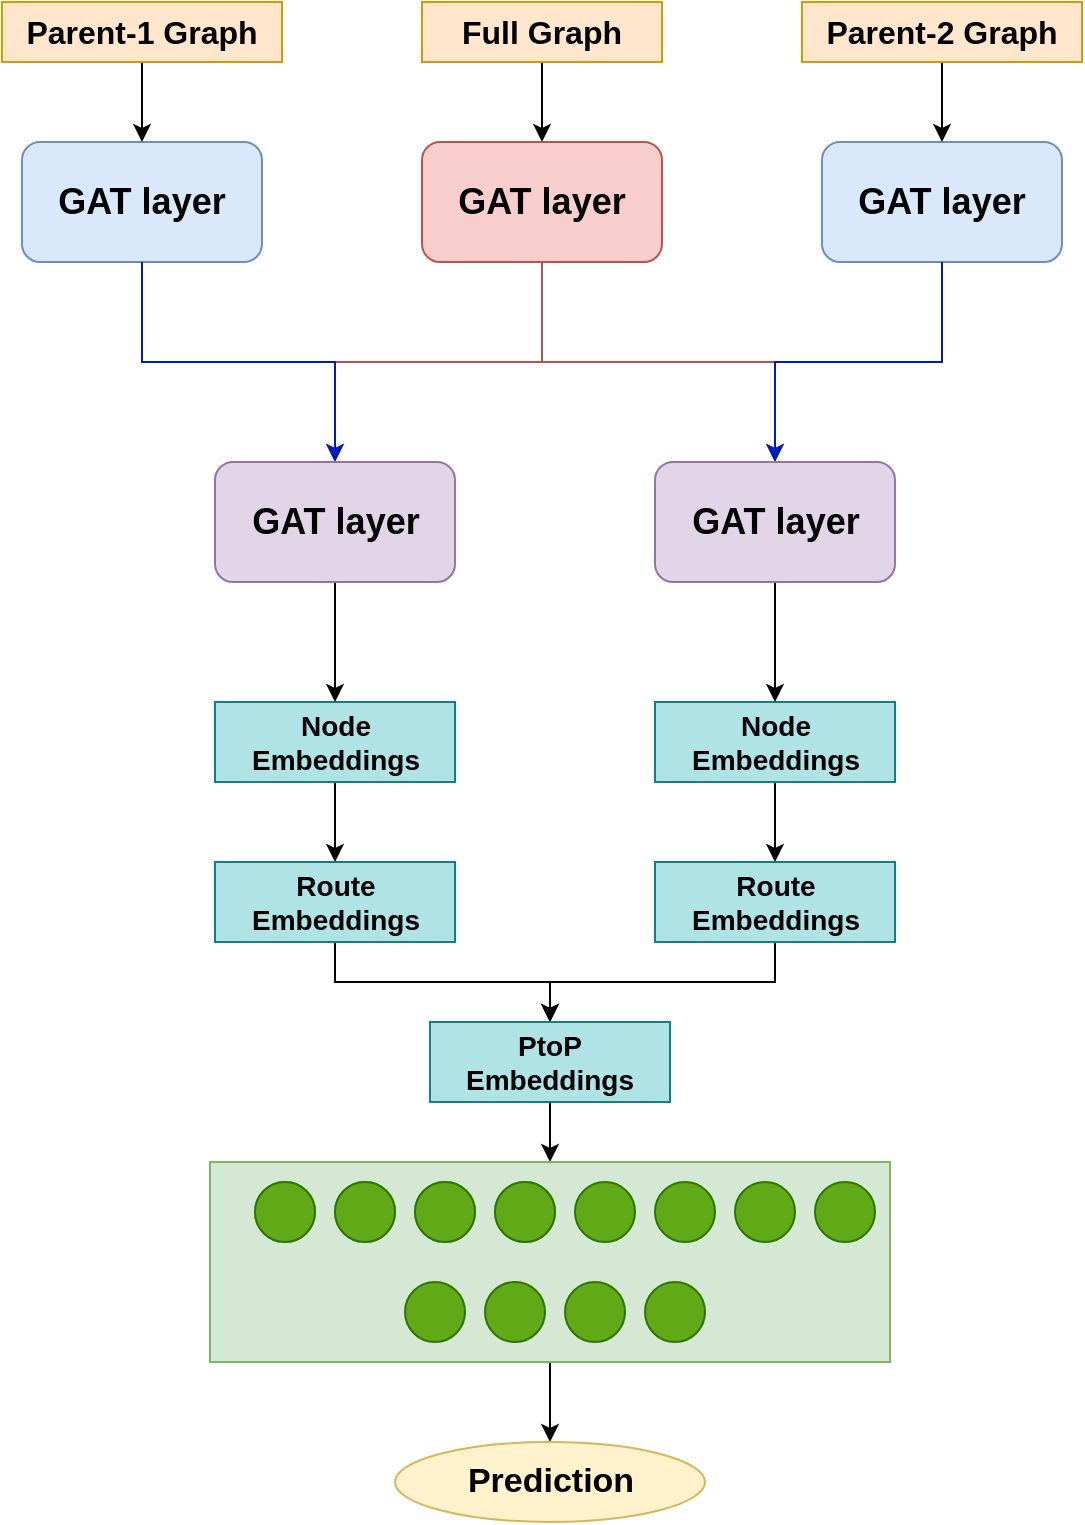 <mxfile version="22.1.2" type="device">
  <diagram name="Page-1" id="2YBvvXClWsGukQMizWep">
    <mxGraphModel dx="1195" dy="622" grid="1" gridSize="10" guides="1" tooltips="1" connect="1" arrows="1" fold="1" page="1" pageScale="1" pageWidth="850" pageHeight="1100" math="0" shadow="0">
      <root>
        <mxCell id="0" />
        <mxCell id="1" parent="0" />
        <mxCell id="hd8bKnqV1HS3eyVvwHsL-1" value="&lt;b&gt;&lt;font style=&quot;font-size: 18px;&quot;&gt;GAT layer&lt;/font&gt;&lt;/b&gt;" style="rounded=1;whiteSpace=wrap;html=1;fillColor=#dae8fc;strokeColor=#6c8ebf;" parent="1" vertex="1">
          <mxGeometry x="160" y="130" width="120" height="60" as="geometry" />
        </mxCell>
        <mxCell id="hd8bKnqV1HS3eyVvwHsL-3" value="&lt;b&gt;&lt;font style=&quot;font-size: 18px;&quot;&gt;GAT layer&lt;/font&gt;&lt;/b&gt;" style="rounded=1;whiteSpace=wrap;html=1;fillColor=#dae8fc;strokeColor=#6c8ebf;" parent="1" vertex="1">
          <mxGeometry x="560" y="130" width="120" height="60" as="geometry" />
        </mxCell>
        <mxCell id="hd8bKnqV1HS3eyVvwHsL-54" style="edgeStyle=orthogonalEdgeStyle;rounded=0;orthogonalLoop=1;jettySize=auto;html=1;" parent="1" source="hd8bKnqV1HS3eyVvwHsL-4" target="hd8bKnqV1HS3eyVvwHsL-1" edge="1">
          <mxGeometry relative="1" as="geometry" />
        </mxCell>
        <mxCell id="hd8bKnqV1HS3eyVvwHsL-4" value="&lt;b&gt;&lt;font style=&quot;font-size: 16px;&quot;&gt;Parent-1 Graph&lt;/font&gt;&lt;/b&gt;" style="rounded=0;whiteSpace=wrap;html=1;fillColor=#ffe6cc;strokeColor=#d79b00;" parent="1" vertex="1">
          <mxGeometry x="150" y="60" width="140" height="30" as="geometry" />
        </mxCell>
        <mxCell id="hd8bKnqV1HS3eyVvwHsL-55" style="edgeStyle=orthogonalEdgeStyle;rounded=0;orthogonalLoop=1;jettySize=auto;html=1;entryX=0.5;entryY=0;entryDx=0;entryDy=0;" parent="1" source="hd8bKnqV1HS3eyVvwHsL-7" target="hd8bKnqV1HS3eyVvwHsL-8" edge="1">
          <mxGeometry relative="1" as="geometry" />
        </mxCell>
        <mxCell id="hd8bKnqV1HS3eyVvwHsL-59" style="edgeStyle=orthogonalEdgeStyle;rounded=0;orthogonalLoop=1;jettySize=auto;html=1;fillColor=#f8cecc;strokeColor=#b85450;entryX=0.5;entryY=0;entryDx=0;entryDy=0;" parent="1" source="hd8bKnqV1HS3eyVvwHsL-8" target="TU-PKMSpi_x8oqM66Lwt-2" edge="1">
          <mxGeometry relative="1" as="geometry" />
        </mxCell>
        <mxCell id="hd8bKnqV1HS3eyVvwHsL-7" value="&lt;span style=&quot;font-size: 16px;&quot;&gt;&lt;b&gt;Full Graph&lt;/b&gt;&lt;/span&gt;" style="rounded=0;whiteSpace=wrap;html=1;fillColor=#ffe6cc;strokeColor=#d79b00;" parent="1" vertex="1">
          <mxGeometry x="360" y="60" width="120" height="30" as="geometry" />
        </mxCell>
        <mxCell id="hd8bKnqV1HS3eyVvwHsL-58" style="edgeStyle=orthogonalEdgeStyle;rounded=0;orthogonalLoop=1;jettySize=auto;html=1;fillColor=#f8cecc;strokeColor=#b85450;entryX=0.5;entryY=0;entryDx=0;entryDy=0;" parent="1" source="hd8bKnqV1HS3eyVvwHsL-8" target="TU-PKMSpi_x8oqM66Lwt-4" edge="1">
          <mxGeometry relative="1" as="geometry" />
        </mxCell>
        <mxCell id="hd8bKnqV1HS3eyVvwHsL-8" value="&lt;b&gt;&lt;font style=&quot;font-size: 18px;&quot;&gt;GAT layer&lt;/font&gt;&lt;/b&gt;" style="rounded=1;whiteSpace=wrap;html=1;fillColor=#f8cecc;strokeColor=#b85450;" parent="1" vertex="1">
          <mxGeometry x="360" y="130" width="120" height="60" as="geometry" />
        </mxCell>
        <mxCell id="hd8bKnqV1HS3eyVvwHsL-61" style="edgeStyle=orthogonalEdgeStyle;rounded=0;orthogonalLoop=1;jettySize=auto;html=1;entryX=0.5;entryY=0;entryDx=0;entryDy=0;" parent="1" source="hd8bKnqV1HS3eyVvwHsL-14" target="hd8bKnqV1HS3eyVvwHsL-18" edge="1">
          <mxGeometry relative="1" as="geometry" />
        </mxCell>
        <mxCell id="hd8bKnqV1HS3eyVvwHsL-14" value="&lt;b&gt;&lt;font style=&quot;font-size: 14px;&quot;&gt;Node Embeddings&lt;/font&gt;&lt;/b&gt;" style="rounded=0;whiteSpace=wrap;html=1;fillColor=#b0e3e6;strokeColor=#0e8088;" parent="1" vertex="1">
          <mxGeometry x="256.5" y="410" width="120" height="40" as="geometry" />
        </mxCell>
        <mxCell id="hd8bKnqV1HS3eyVvwHsL-62" style="edgeStyle=orthogonalEdgeStyle;rounded=0;orthogonalLoop=1;jettySize=auto;html=1;entryX=0.5;entryY=0;entryDx=0;entryDy=0;" parent="1" source="hd8bKnqV1HS3eyVvwHsL-17" target="hd8bKnqV1HS3eyVvwHsL-19" edge="1">
          <mxGeometry relative="1" as="geometry" />
        </mxCell>
        <mxCell id="hd8bKnqV1HS3eyVvwHsL-17" value="&lt;b&gt;&lt;font style=&quot;font-size: 14px;&quot;&gt;Node Embeddings&lt;/font&gt;&lt;/b&gt;" style="rounded=0;whiteSpace=wrap;html=1;fillColor=#b0e3e6;strokeColor=#0e8088;" parent="1" vertex="1">
          <mxGeometry x="476.5" y="410" width="120" height="40" as="geometry" />
        </mxCell>
        <mxCell id="hd8bKnqV1HS3eyVvwHsL-63" style="edgeStyle=orthogonalEdgeStyle;rounded=0;orthogonalLoop=1;jettySize=auto;html=1;entryX=0.5;entryY=0;entryDx=0;entryDy=0;" parent="1" source="hd8bKnqV1HS3eyVvwHsL-18" target="hd8bKnqV1HS3eyVvwHsL-23" edge="1">
          <mxGeometry relative="1" as="geometry" />
        </mxCell>
        <mxCell id="hd8bKnqV1HS3eyVvwHsL-18" value="&lt;b&gt;&lt;font style=&quot;font-size: 14px;&quot;&gt;Route Embeddings&lt;/font&gt;&lt;/b&gt;" style="rounded=0;whiteSpace=wrap;html=1;fillColor=#b0e3e6;strokeColor=#0e8088;" parent="1" vertex="1">
          <mxGeometry x="256.5" y="490" width="120" height="40" as="geometry" />
        </mxCell>
        <mxCell id="hd8bKnqV1HS3eyVvwHsL-64" style="edgeStyle=orthogonalEdgeStyle;rounded=0;orthogonalLoop=1;jettySize=auto;html=1;entryX=0.5;entryY=0;entryDx=0;entryDy=0;" parent="1" source="hd8bKnqV1HS3eyVvwHsL-19" target="hd8bKnqV1HS3eyVvwHsL-23" edge="1">
          <mxGeometry relative="1" as="geometry" />
        </mxCell>
        <mxCell id="hd8bKnqV1HS3eyVvwHsL-19" value="&lt;b&gt;&lt;font style=&quot;font-size: 14px;&quot;&gt;Route Embeddings&lt;/font&gt;&lt;/b&gt;" style="rounded=0;whiteSpace=wrap;html=1;fillColor=#b0e3e6;strokeColor=#0e8088;" parent="1" vertex="1">
          <mxGeometry x="476.5" y="490" width="120" height="40" as="geometry" />
        </mxCell>
        <mxCell id="hd8bKnqV1HS3eyVvwHsL-68" style="edgeStyle=orthogonalEdgeStyle;rounded=0;orthogonalLoop=1;jettySize=auto;html=1;" parent="1" source="hd8bKnqV1HS3eyVvwHsL-23" target="hd8bKnqV1HS3eyVvwHsL-44" edge="1">
          <mxGeometry relative="1" as="geometry" />
        </mxCell>
        <mxCell id="hd8bKnqV1HS3eyVvwHsL-23" value="&lt;b&gt;&lt;font style=&quot;font-size: 14px;&quot;&gt;PtoP Embeddings&lt;/font&gt;&lt;/b&gt;" style="rounded=0;whiteSpace=wrap;html=1;fillColor=#b0e3e6;strokeColor=#0e8088;" parent="1" vertex="1">
          <mxGeometry x="364" y="570" width="120" height="40" as="geometry" />
        </mxCell>
        <mxCell id="hd8bKnqV1HS3eyVvwHsL-69" style="edgeStyle=orthogonalEdgeStyle;rounded=0;orthogonalLoop=1;jettySize=auto;html=1;entryX=0.5;entryY=0;entryDx=0;entryDy=0;" parent="1" source="hd8bKnqV1HS3eyVvwHsL-44" target="hd8bKnqV1HS3eyVvwHsL-53" edge="1">
          <mxGeometry relative="1" as="geometry" />
        </mxCell>
        <mxCell id="hd8bKnqV1HS3eyVvwHsL-44" value="" style="rounded=0;whiteSpace=wrap;html=1;fillColor=#d5e8d4;strokeColor=#82b366;" parent="1" vertex="1">
          <mxGeometry x="254" y="640" width="340" height="100" as="geometry" />
        </mxCell>
        <mxCell id="hd8bKnqV1HS3eyVvwHsL-24" value="" style="ellipse;whiteSpace=wrap;html=1;aspect=fixed;fillColor=#d5e8d4;strokeColor=#82b366;" parent="1" vertex="1">
          <mxGeometry x="276.5" y="650" width="30" height="30" as="geometry" />
        </mxCell>
        <mxCell id="hd8bKnqV1HS3eyVvwHsL-30" value="" style="ellipse;whiteSpace=wrap;html=1;aspect=fixed;fillColor=#d5e8d4;strokeColor=#82b366;" parent="1" vertex="1">
          <mxGeometry x="316.5" y="650" width="30" height="30" as="geometry" />
        </mxCell>
        <mxCell id="hd8bKnqV1HS3eyVvwHsL-31" value="" style="ellipse;whiteSpace=wrap;html=1;aspect=fixed;fillColor=#d5e8d4;strokeColor=#82b366;" parent="1" vertex="1">
          <mxGeometry x="356.5" y="650" width="30" height="30" as="geometry" />
        </mxCell>
        <mxCell id="hd8bKnqV1HS3eyVvwHsL-32" value="" style="ellipse;whiteSpace=wrap;html=1;aspect=fixed;fillColor=#d5e8d4;strokeColor=#82b366;" parent="1" vertex="1">
          <mxGeometry x="396.5" y="650" width="30" height="30" as="geometry" />
        </mxCell>
        <mxCell id="hd8bKnqV1HS3eyVvwHsL-33" value="" style="ellipse;whiteSpace=wrap;html=1;aspect=fixed;fillColor=#60a917;strokeColor=#2D7600;fontColor=#ffffff;" parent="1" vertex="1">
          <mxGeometry x="436.5" y="650" width="30" height="30" as="geometry" />
        </mxCell>
        <mxCell id="hd8bKnqV1HS3eyVvwHsL-34" value="" style="ellipse;whiteSpace=wrap;html=1;aspect=fixed;fillColor=#60a917;strokeColor=#2D7600;fontColor=#ffffff;" parent="1" vertex="1">
          <mxGeometry x="476.5" y="650" width="30" height="30" as="geometry" />
        </mxCell>
        <mxCell id="hd8bKnqV1HS3eyVvwHsL-36" value="" style="ellipse;whiteSpace=wrap;html=1;aspect=fixed;fillColor=#60a917;strokeColor=#2D7600;fontColor=#ffffff;" parent="1" vertex="1">
          <mxGeometry x="516.5" y="650" width="30" height="30" as="geometry" />
        </mxCell>
        <mxCell id="hd8bKnqV1HS3eyVvwHsL-37" value="" style="ellipse;whiteSpace=wrap;html=1;aspect=fixed;fillColor=#60a917;strokeColor=#2D7600;fontColor=#ffffff;" parent="1" vertex="1">
          <mxGeometry x="556.5" y="650" width="30" height="30" as="geometry" />
        </mxCell>
        <mxCell id="hd8bKnqV1HS3eyVvwHsL-39" value="" style="ellipse;whiteSpace=wrap;html=1;aspect=fixed;fillColor=#60a917;strokeColor=#2D7600;fontColor=#ffffff;" parent="1" vertex="1">
          <mxGeometry x="351.5" y="700" width="30" height="30" as="geometry" />
        </mxCell>
        <mxCell id="hd8bKnqV1HS3eyVvwHsL-40" value="" style="ellipse;whiteSpace=wrap;html=1;aspect=fixed;fillColor=#60a917;strokeColor=#2D7600;fontColor=#ffffff;" parent="1" vertex="1">
          <mxGeometry x="391.5" y="700" width="30" height="30" as="geometry" />
        </mxCell>
        <mxCell id="hd8bKnqV1HS3eyVvwHsL-41" value="" style="ellipse;whiteSpace=wrap;html=1;aspect=fixed;fillColor=#60a917;strokeColor=#2D7600;fontColor=#ffffff;" parent="1" vertex="1">
          <mxGeometry x="431.5" y="700" width="30" height="30" as="geometry" />
        </mxCell>
        <mxCell id="hd8bKnqV1HS3eyVvwHsL-42" value="" style="ellipse;whiteSpace=wrap;html=1;aspect=fixed;fillColor=#60a917;strokeColor=#2D7600;fontColor=#ffffff;" parent="1" vertex="1">
          <mxGeometry x="471.5" y="700" width="30" height="30" as="geometry" />
        </mxCell>
        <mxCell id="hd8bKnqV1HS3eyVvwHsL-45" value="" style="ellipse;whiteSpace=wrap;html=1;aspect=fixed;fillColor=#d5e8d4;strokeColor=#82b366;" parent="1" vertex="1">
          <mxGeometry x="276.5" y="650" width="30" height="30" as="geometry" />
        </mxCell>
        <mxCell id="hd8bKnqV1HS3eyVvwHsL-46" value="" style="ellipse;whiteSpace=wrap;html=1;aspect=fixed;fillColor=#d5e8d4;strokeColor=#82b366;" parent="1" vertex="1">
          <mxGeometry x="316.5" y="650" width="30" height="30" as="geometry" />
        </mxCell>
        <mxCell id="hd8bKnqV1HS3eyVvwHsL-47" value="" style="ellipse;whiteSpace=wrap;html=1;aspect=fixed;fillColor=#d5e8d4;strokeColor=#82b366;" parent="1" vertex="1">
          <mxGeometry x="356.5" y="650" width="30" height="30" as="geometry" />
        </mxCell>
        <mxCell id="hd8bKnqV1HS3eyVvwHsL-48" value="" style="ellipse;whiteSpace=wrap;html=1;aspect=fixed;fillColor=#d5e8d4;strokeColor=#82b366;" parent="1" vertex="1">
          <mxGeometry x="396.5" y="650" width="30" height="30" as="geometry" />
        </mxCell>
        <mxCell id="hd8bKnqV1HS3eyVvwHsL-49" value="" style="ellipse;whiteSpace=wrap;html=1;aspect=fixed;fillColor=#60a917;strokeColor=#2D7600;fontColor=#ffffff;" parent="1" vertex="1">
          <mxGeometry x="276.5" y="650" width="30" height="30" as="geometry" />
        </mxCell>
        <mxCell id="hd8bKnqV1HS3eyVvwHsL-50" value="" style="ellipse;whiteSpace=wrap;html=1;aspect=fixed;fillColor=#60a917;strokeColor=#2D7600;fontColor=#ffffff;" parent="1" vertex="1">
          <mxGeometry x="316.5" y="650" width="30" height="30" as="geometry" />
        </mxCell>
        <mxCell id="hd8bKnqV1HS3eyVvwHsL-51" value="" style="ellipse;whiteSpace=wrap;html=1;aspect=fixed;fillColor=#60a917;strokeColor=#2D7600;fontColor=#ffffff;" parent="1" vertex="1">
          <mxGeometry x="356.5" y="650" width="30" height="30" as="geometry" />
        </mxCell>
        <mxCell id="hd8bKnqV1HS3eyVvwHsL-52" value="" style="ellipse;whiteSpace=wrap;html=1;aspect=fixed;fillColor=#60a917;strokeColor=#2D7600;fontColor=#ffffff;" parent="1" vertex="1">
          <mxGeometry x="396.5" y="650" width="30" height="30" as="geometry" />
        </mxCell>
        <mxCell id="hd8bKnqV1HS3eyVvwHsL-53" value="&lt;b&gt;&lt;font style=&quot;font-size: 17px;&quot;&gt;Prediction&lt;/font&gt;&lt;/b&gt;" style="ellipse;whiteSpace=wrap;html=1;fillColor=#fff2cc;strokeColor=#d6b656;" parent="1" vertex="1">
          <mxGeometry x="346.5" y="780" width="155" height="40" as="geometry" />
        </mxCell>
        <mxCell id="hd8bKnqV1HS3eyVvwHsL-60" style="edgeStyle=orthogonalEdgeStyle;rounded=0;orthogonalLoop=1;jettySize=auto;html=1;fillColor=#0050ef;strokeColor=#000000;" parent="1" source="TU-PKMSpi_x8oqM66Lwt-2" target="hd8bKnqV1HS3eyVvwHsL-14" edge="1">
          <mxGeometry relative="1" as="geometry" />
        </mxCell>
        <mxCell id="hd8bKnqV1HS3eyVvwHsL-57" style="edgeStyle=orthogonalEdgeStyle;rounded=0;orthogonalLoop=1;jettySize=auto;html=1;entryX=0.5;entryY=0;entryDx=0;entryDy=0;fillColor=#0050ef;strokeColor=#000000;" parent="1" source="TU-PKMSpi_x8oqM66Lwt-4" target="hd8bKnqV1HS3eyVvwHsL-17" edge="1">
          <mxGeometry relative="1" as="geometry" />
        </mxCell>
        <mxCell id="hd8bKnqV1HS3eyVvwHsL-72" style="edgeStyle=orthogonalEdgeStyle;rounded=0;orthogonalLoop=1;jettySize=auto;html=1;entryX=0.5;entryY=0;entryDx=0;entryDy=0;" parent="1" source="hd8bKnqV1HS3eyVvwHsL-70" target="hd8bKnqV1HS3eyVvwHsL-3" edge="1">
          <mxGeometry relative="1" as="geometry" />
        </mxCell>
        <mxCell id="hd8bKnqV1HS3eyVvwHsL-70" value="&lt;b&gt;&lt;font style=&quot;font-size: 16px;&quot;&gt;Parent-2 Graph&lt;/font&gt;&lt;/b&gt;" style="rounded=0;whiteSpace=wrap;html=1;fillColor=#ffe6cc;strokeColor=#d79b00;" parent="1" vertex="1">
          <mxGeometry x="550" y="60" width="140" height="30" as="geometry" />
        </mxCell>
        <mxCell id="TU-PKMSpi_x8oqM66Lwt-3" value="" style="edgeStyle=orthogonalEdgeStyle;rounded=0;orthogonalLoop=1;jettySize=auto;html=1;fillColor=#0050ef;strokeColor=#001DBC;" edge="1" parent="1" source="hd8bKnqV1HS3eyVvwHsL-1" target="TU-PKMSpi_x8oqM66Lwt-2">
          <mxGeometry relative="1" as="geometry">
            <mxPoint x="220" y="190" as="sourcePoint" />
            <mxPoint x="317" y="410" as="targetPoint" />
          </mxGeometry>
        </mxCell>
        <mxCell id="TU-PKMSpi_x8oqM66Lwt-2" value="&lt;b&gt;&lt;font style=&quot;font-size: 18px;&quot;&gt;GAT layer&lt;/font&gt;&lt;/b&gt;" style="rounded=1;whiteSpace=wrap;html=1;fillColor=#e1d5e7;strokeColor=#9673a6;" vertex="1" parent="1">
          <mxGeometry x="256.5" y="290" width="120" height="60" as="geometry" />
        </mxCell>
        <mxCell id="TU-PKMSpi_x8oqM66Lwt-5" value="" style="edgeStyle=orthogonalEdgeStyle;rounded=0;orthogonalLoop=1;jettySize=auto;html=1;entryX=0.5;entryY=0;entryDx=0;entryDy=0;fillColor=#0050ef;strokeColor=#001DBC;" edge="1" parent="1" source="hd8bKnqV1HS3eyVvwHsL-3" target="TU-PKMSpi_x8oqM66Lwt-4">
          <mxGeometry relative="1" as="geometry">
            <mxPoint x="620" y="190" as="sourcePoint" />
            <mxPoint x="537" y="410" as="targetPoint" />
          </mxGeometry>
        </mxCell>
        <mxCell id="TU-PKMSpi_x8oqM66Lwt-4" value="&lt;b&gt;&lt;font style=&quot;font-size: 18px;&quot;&gt;GAT layer&lt;/font&gt;&lt;/b&gt;" style="rounded=1;whiteSpace=wrap;html=1;fillColor=#e1d5e7;strokeColor=#9673a6;" vertex="1" parent="1">
          <mxGeometry x="476.5" y="290" width="120" height="60" as="geometry" />
        </mxCell>
      </root>
    </mxGraphModel>
  </diagram>
</mxfile>
